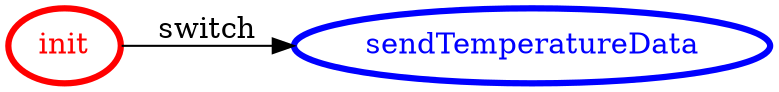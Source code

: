 /*
*
* A GraphViz DOT FSM description 
* Please use a GraphViz visualizer (like http://www.webgraphviz.com)
*  
*/

digraph finite_state_machine {
	rankdir=LR
	size="8,5"
	
	init [ color = red ][ fontcolor = red ][ penwidth = 3 ]
	sendTemperatureData [ color = blue ][ fontcolor = blue ][ penwidth = 3 ]
	
	init -> sendTemperatureData [ label = "switch" ][ color = black ][ fontcolor = black ]
}
